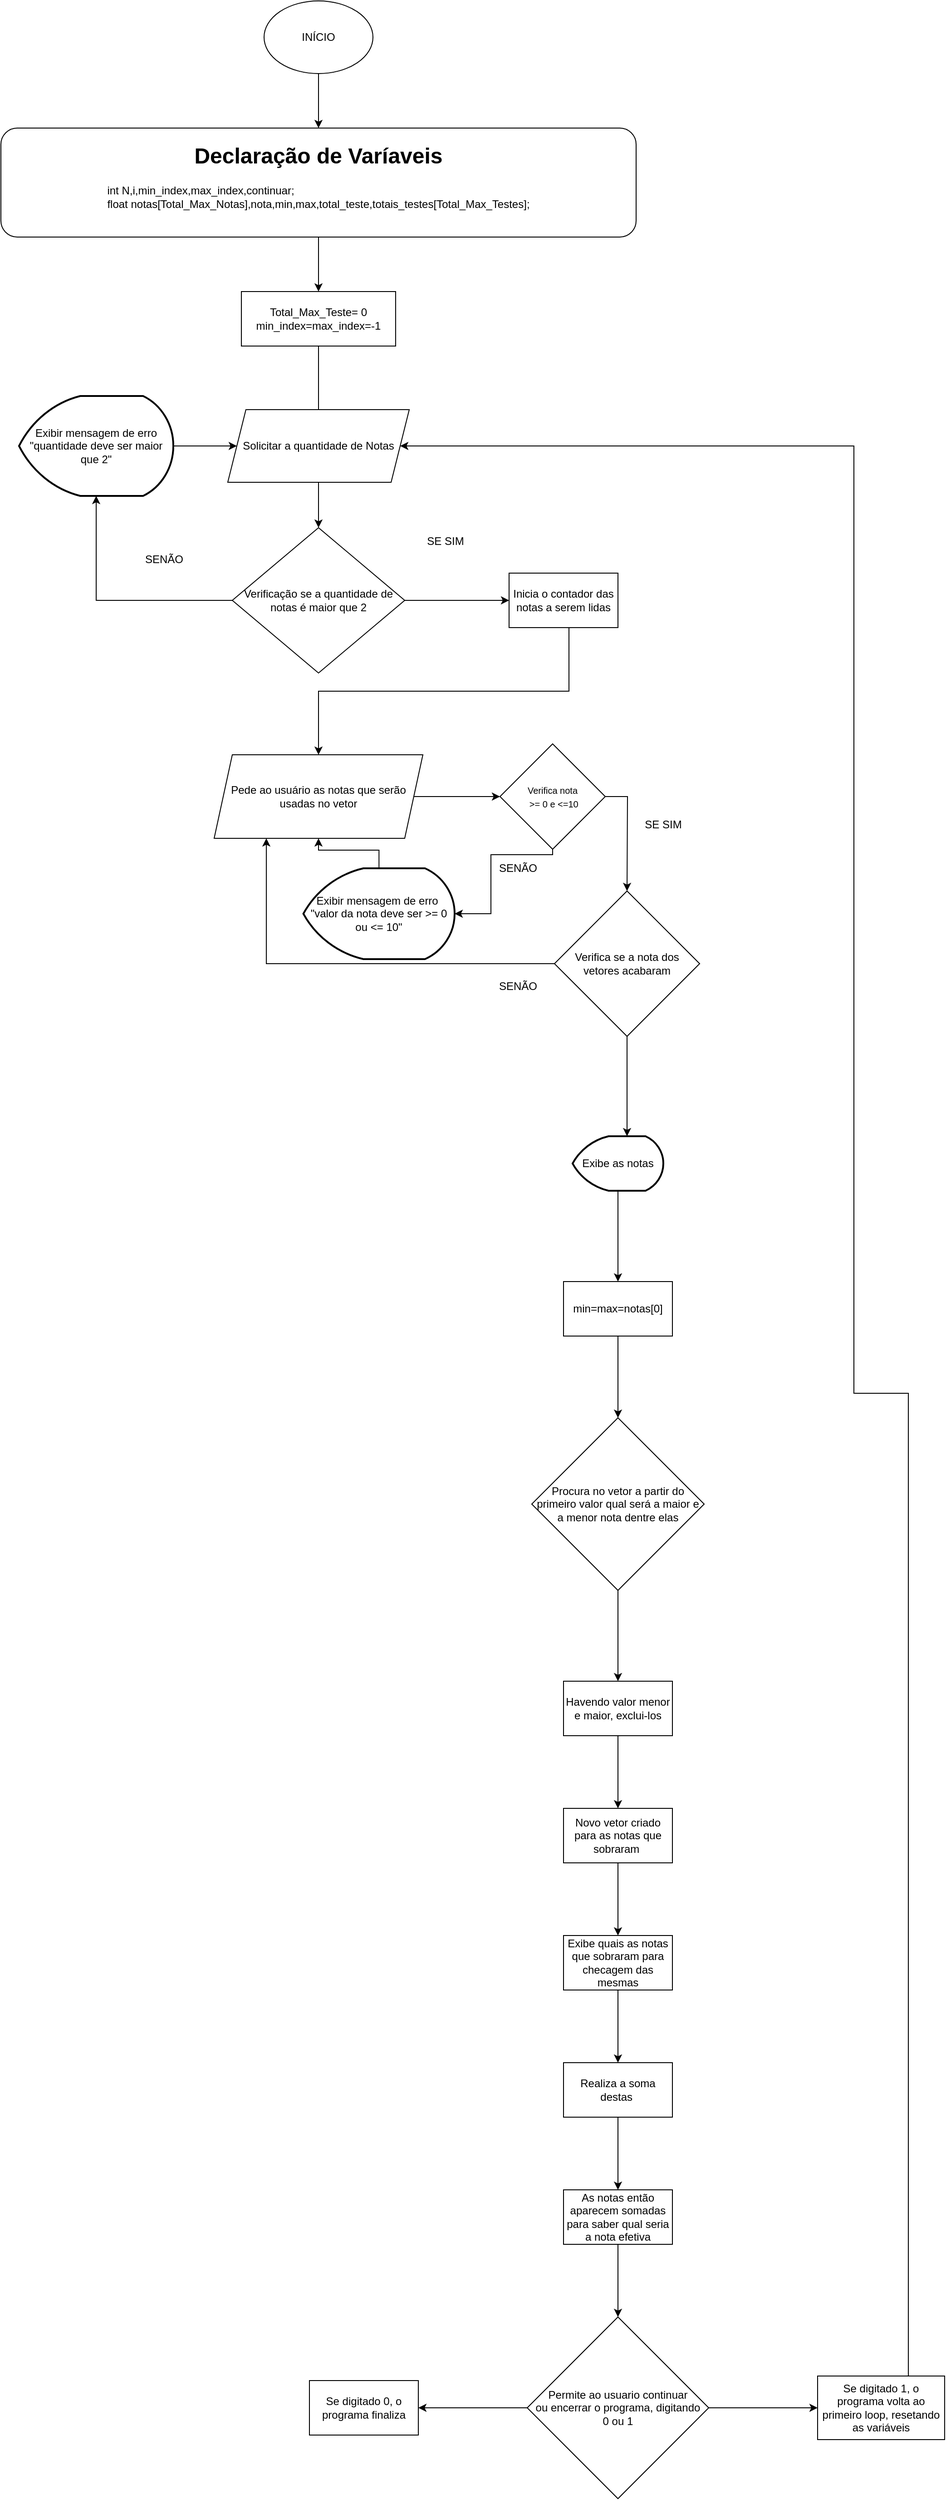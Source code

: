 <mxfile version="24.7.7">
  <diagram name="Página-1" id="VfPZrtI-95Eq45-_cqF9">
    <mxGraphModel dx="2424" dy="1019" grid="1" gridSize="10" guides="1" tooltips="1" connect="1" arrows="1" fold="1" page="1" pageScale="1" pageWidth="827" pageHeight="1169" math="0" shadow="0">
      <root>
        <mxCell id="0" />
        <mxCell id="1" parent="0" />
        <mxCell id="VVUEWYeaHn3VKLHuGVXk-3" style="edgeStyle=orthogonalEdgeStyle;rounded=0;orthogonalLoop=1;jettySize=auto;html=1;entryX=0.5;entryY=0;entryDx=0;entryDy=0;" edge="1" parent="1" source="VVUEWYeaHn3VKLHuGVXk-1" target="VVUEWYeaHn3VKLHuGVXk-2">
          <mxGeometry relative="1" as="geometry" />
        </mxCell>
        <mxCell id="VVUEWYeaHn3VKLHuGVXk-1" value="INÍCIO" style="ellipse;whiteSpace=wrap;html=1;" vertex="1" parent="1">
          <mxGeometry x="-110" y="140" width="120" height="80" as="geometry" />
        </mxCell>
        <mxCell id="VVUEWYeaHn3VKLHuGVXk-5" style="edgeStyle=orthogonalEdgeStyle;rounded=0;orthogonalLoop=1;jettySize=auto;html=1;entryX=0.5;entryY=0;entryDx=0;entryDy=0;" edge="1" parent="1" source="VVUEWYeaHn3VKLHuGVXk-2" target="VVUEWYeaHn3VKLHuGVXk-4">
          <mxGeometry relative="1" as="geometry" />
        </mxCell>
        <mxCell id="VVUEWYeaHn3VKLHuGVXk-2" value="&lt;h1&gt;Declaração de Varíaveis&lt;/h1&gt;&lt;div style=&quot;text-align: left;&quot;&gt;&lt;div&gt;int N,i,min_index,max_index,continuar;&lt;/div&gt;&lt;div&gt;float notas[Total_Max_Notas],nota,min,max,total_teste,totais_testes[Total_Max_Testes];&lt;/div&gt;&lt;/div&gt;&lt;div&gt;&lt;br&gt;&lt;/div&gt;&lt;div&gt;&lt;br&gt;&lt;/div&gt;" style="rounded=1;whiteSpace=wrap;html=1;" vertex="1" parent="1">
          <mxGeometry x="-400" y="280" width="700" height="120" as="geometry" />
        </mxCell>
        <mxCell id="VVUEWYeaHn3VKLHuGVXk-6" style="edgeStyle=orthogonalEdgeStyle;rounded=0;orthogonalLoop=1;jettySize=auto;html=1;" edge="1" parent="1" source="VVUEWYeaHn3VKLHuGVXk-4">
          <mxGeometry relative="1" as="geometry">
            <mxPoint x="-50" y="600" as="targetPoint" />
          </mxGeometry>
        </mxCell>
        <mxCell id="VVUEWYeaHn3VKLHuGVXk-4" value="Total_Max_Teste= 0&lt;br&gt;min_index=max_index=-1" style="rounded=0;whiteSpace=wrap;html=1;" vertex="1" parent="1">
          <mxGeometry x="-135" y="460" width="170" height="60" as="geometry" />
        </mxCell>
        <mxCell id="VVUEWYeaHn3VKLHuGVXk-9" style="edgeStyle=orthogonalEdgeStyle;rounded=0;orthogonalLoop=1;jettySize=auto;html=1;entryX=0.5;entryY=0;entryDx=0;entryDy=0;" edge="1" parent="1" source="VVUEWYeaHn3VKLHuGVXk-7" target="VVUEWYeaHn3VKLHuGVXk-8">
          <mxGeometry relative="1" as="geometry" />
        </mxCell>
        <mxCell id="VVUEWYeaHn3VKLHuGVXk-7" value="Solicitar a quantidade de Notas" style="shape=parallelogram;perimeter=parallelogramPerimeter;whiteSpace=wrap;html=1;fixedSize=1;" vertex="1" parent="1">
          <mxGeometry x="-150" y="590" width="200" height="80" as="geometry" />
        </mxCell>
        <mxCell id="VVUEWYeaHn3VKLHuGVXk-17" style="edgeStyle=orthogonalEdgeStyle;rounded=0;orthogonalLoop=1;jettySize=auto;html=1;" edge="1" parent="1" source="VVUEWYeaHn3VKLHuGVXk-8">
          <mxGeometry relative="1" as="geometry">
            <mxPoint x="160" y="800" as="targetPoint" />
          </mxGeometry>
        </mxCell>
        <mxCell id="VVUEWYeaHn3VKLHuGVXk-8" value="Verificação se a quantidade de notas é maior que 2" style="rhombus;whiteSpace=wrap;html=1;" vertex="1" parent="1">
          <mxGeometry x="-145" y="720" width="190" height="160" as="geometry" />
        </mxCell>
        <mxCell id="VVUEWYeaHn3VKLHuGVXk-14" style="edgeStyle=orthogonalEdgeStyle;rounded=0;orthogonalLoop=1;jettySize=auto;html=1;entryX=0;entryY=0.5;entryDx=0;entryDy=0;" edge="1" parent="1" source="VVUEWYeaHn3VKLHuGVXk-11" target="VVUEWYeaHn3VKLHuGVXk-7">
          <mxGeometry relative="1" as="geometry" />
        </mxCell>
        <mxCell id="VVUEWYeaHn3VKLHuGVXk-11" value="Exibir mensagem de erro&lt;div&gt;&quot;quantidade deve ser maior que 2&quot;&lt;/div&gt;" style="strokeWidth=2;html=1;shape=mxgraph.flowchart.display;whiteSpace=wrap;" vertex="1" parent="1">
          <mxGeometry x="-380" y="575" width="170" height="110" as="geometry" />
        </mxCell>
        <mxCell id="VVUEWYeaHn3VKLHuGVXk-13" style="edgeStyle=orthogonalEdgeStyle;rounded=0;orthogonalLoop=1;jettySize=auto;html=1;entryX=0.5;entryY=1;entryDx=0;entryDy=0;entryPerimeter=0;" edge="1" parent="1" source="VVUEWYeaHn3VKLHuGVXk-8" target="VVUEWYeaHn3VKLHuGVXk-11">
          <mxGeometry relative="1" as="geometry" />
        </mxCell>
        <mxCell id="VVUEWYeaHn3VKLHuGVXk-15" value="SENÃO" style="text;html=1;align=center;verticalAlign=middle;whiteSpace=wrap;rounded=0;" vertex="1" parent="1">
          <mxGeometry x="-250" y="740" width="60" height="30" as="geometry" />
        </mxCell>
        <mxCell id="VVUEWYeaHn3VKLHuGVXk-16" value="SE SIM" style="text;html=1;align=center;verticalAlign=middle;whiteSpace=wrap;rounded=0;" vertex="1" parent="1">
          <mxGeometry x="60" y="720" width="60" height="30" as="geometry" />
        </mxCell>
        <mxCell id="VVUEWYeaHn3VKLHuGVXk-21" style="edgeStyle=orthogonalEdgeStyle;rounded=0;orthogonalLoop=1;jettySize=auto;html=1;" edge="1" parent="1" target="VVUEWYeaHn3VKLHuGVXk-20">
          <mxGeometry relative="1" as="geometry">
            <mxPoint x="140" y="950" as="targetPoint" />
            <mxPoint x="225" y="830" as="sourcePoint" />
            <Array as="points">
              <mxPoint x="226" y="830" />
              <mxPoint x="226" y="900" />
              <mxPoint x="-50" y="900" />
              <mxPoint x="-50" y="996" />
            </Array>
          </mxGeometry>
        </mxCell>
        <mxCell id="VVUEWYeaHn3VKLHuGVXk-18" value="Inicia o contador das notas a serem lidas" style="rounded=0;whiteSpace=wrap;html=1;" vertex="1" parent="1">
          <mxGeometry x="160" y="770" width="120" height="60" as="geometry" />
        </mxCell>
        <mxCell id="VVUEWYeaHn3VKLHuGVXk-24" style="edgeStyle=orthogonalEdgeStyle;rounded=0;orthogonalLoop=1;jettySize=auto;html=1;entryX=0;entryY=0.5;entryDx=0;entryDy=0;" edge="1" parent="1" source="VVUEWYeaHn3VKLHuGVXk-20" target="VVUEWYeaHn3VKLHuGVXk-23">
          <mxGeometry relative="1" as="geometry" />
        </mxCell>
        <mxCell id="VVUEWYeaHn3VKLHuGVXk-20" value="Pede ao usuário as notas que serão usadas no vetor" style="shape=parallelogram;perimeter=parallelogramPerimeter;whiteSpace=wrap;html=1;fixedSize=1;" vertex="1" parent="1">
          <mxGeometry x="-165" y="970" width="230" height="92" as="geometry" />
        </mxCell>
        <mxCell id="VVUEWYeaHn3VKLHuGVXk-27" style="edgeStyle=orthogonalEdgeStyle;rounded=0;orthogonalLoop=1;jettySize=auto;html=1;" edge="1" parent="1" source="VVUEWYeaHn3VKLHuGVXk-23">
          <mxGeometry relative="1" as="geometry">
            <mxPoint x="290" y="1120" as="targetPoint" />
          </mxGeometry>
        </mxCell>
        <mxCell id="VVUEWYeaHn3VKLHuGVXk-23" value="&lt;font style=&quot;font-size: 10px;&quot;&gt;Verifica nota&lt;/font&gt;&lt;div&gt;&lt;font style=&quot;font-size: 10px;&quot;&gt;&amp;nbsp;&amp;gt;= 0 e &amp;lt;=10&lt;/font&gt;&lt;/div&gt;" style="rhombus;whiteSpace=wrap;html=1;" vertex="1" parent="1">
          <mxGeometry x="150" y="958" width="116" height="116" as="geometry" />
        </mxCell>
        <mxCell id="VVUEWYeaHn3VKLHuGVXk-25" value="SE SIM" style="text;html=1;align=center;verticalAlign=middle;whiteSpace=wrap;rounded=0;" vertex="1" parent="1">
          <mxGeometry x="300" y="1032" width="60" height="30" as="geometry" />
        </mxCell>
        <mxCell id="VVUEWYeaHn3VKLHuGVXk-30" style="edgeStyle=orthogonalEdgeStyle;rounded=0;orthogonalLoop=1;jettySize=auto;html=1;entryX=0.25;entryY=1;entryDx=0;entryDy=0;" edge="1" parent="1" source="VVUEWYeaHn3VKLHuGVXk-29" target="VVUEWYeaHn3VKLHuGVXk-20">
          <mxGeometry relative="1" as="geometry">
            <mxPoint x="-50" y="1190" as="targetPoint" />
          </mxGeometry>
        </mxCell>
        <mxCell id="VVUEWYeaHn3VKLHuGVXk-33" style="edgeStyle=orthogonalEdgeStyle;rounded=0;orthogonalLoop=1;jettySize=auto;html=1;" edge="1" parent="1" source="VVUEWYeaHn3VKLHuGVXk-29">
          <mxGeometry relative="1" as="geometry">
            <mxPoint x="290" y="1390" as="targetPoint" />
          </mxGeometry>
        </mxCell>
        <mxCell id="VVUEWYeaHn3VKLHuGVXk-29" value="Verifica se a nota dos&lt;div&gt;vetores acabaram&lt;/div&gt;" style="rhombus;whiteSpace=wrap;html=1;" vertex="1" parent="1">
          <mxGeometry x="210" y="1120" width="160" height="160" as="geometry" />
        </mxCell>
        <mxCell id="VVUEWYeaHn3VKLHuGVXk-31" value="SENÃO" style="text;html=1;align=center;verticalAlign=middle;whiteSpace=wrap;rounded=0;" vertex="1" parent="1">
          <mxGeometry x="140" y="1080" width="60" height="30" as="geometry" />
        </mxCell>
        <mxCell id="VVUEWYeaHn3VKLHuGVXk-32" value="SENÃO" style="text;html=1;align=center;verticalAlign=middle;whiteSpace=wrap;rounded=0;" vertex="1" parent="1">
          <mxGeometry x="140" y="1210" width="60" height="30" as="geometry" />
        </mxCell>
        <mxCell id="VVUEWYeaHn3VKLHuGVXk-35" style="edgeStyle=orthogonalEdgeStyle;rounded=0;orthogonalLoop=1;jettySize=auto;html=1;" edge="1" parent="1" source="VVUEWYeaHn3VKLHuGVXk-34">
          <mxGeometry relative="1" as="geometry">
            <mxPoint x="280" y="1550" as="targetPoint" />
          </mxGeometry>
        </mxCell>
        <mxCell id="VVUEWYeaHn3VKLHuGVXk-34" value="Exibe as notas" style="strokeWidth=2;html=1;shape=mxgraph.flowchart.display;whiteSpace=wrap;" vertex="1" parent="1">
          <mxGeometry x="230" y="1390" width="100" height="60" as="geometry" />
        </mxCell>
        <mxCell id="VVUEWYeaHn3VKLHuGVXk-39" value="" style="edgeStyle=orthogonalEdgeStyle;rounded=0;orthogonalLoop=1;jettySize=auto;html=1;" edge="1" parent="1" source="VVUEWYeaHn3VKLHuGVXk-36">
          <mxGeometry relative="1" as="geometry">
            <mxPoint x="280.0" y="1700" as="targetPoint" />
          </mxGeometry>
        </mxCell>
        <mxCell id="VVUEWYeaHn3VKLHuGVXk-36" value="min=max=notas[0]" style="rounded=0;whiteSpace=wrap;html=1;" vertex="1" parent="1">
          <mxGeometry x="220" y="1550" width="120" height="60" as="geometry" />
        </mxCell>
        <mxCell id="VVUEWYeaHn3VKLHuGVXk-42" value="" style="edgeStyle=orthogonalEdgeStyle;rounded=0;orthogonalLoop=1;jettySize=auto;html=1;" edge="1" parent="1" source="VVUEWYeaHn3VKLHuGVXk-38" target="VVUEWYeaHn3VKLHuGVXk-41">
          <mxGeometry relative="1" as="geometry" />
        </mxCell>
        <mxCell id="VVUEWYeaHn3VKLHuGVXk-38" value="Procura no vetor a partir do primeiro valor qual será a maior e a menor nota dentre elas" style="rhombus;whiteSpace=wrap;html=1;rounded=0;" vertex="1" parent="1">
          <mxGeometry x="185" y="1700" width="190" height="190" as="geometry" />
        </mxCell>
        <mxCell id="VVUEWYeaHn3VKLHuGVXk-45" value="" style="edgeStyle=orthogonalEdgeStyle;rounded=0;orthogonalLoop=1;jettySize=auto;html=1;" edge="1" parent="1" source="VVUEWYeaHn3VKLHuGVXk-41" target="VVUEWYeaHn3VKLHuGVXk-44">
          <mxGeometry relative="1" as="geometry" />
        </mxCell>
        <mxCell id="VVUEWYeaHn3VKLHuGVXk-41" value="Havendo valor menor e maior, exclui-los" style="whiteSpace=wrap;html=1;rounded=0;" vertex="1" parent="1">
          <mxGeometry x="220" y="1990" width="120" height="60" as="geometry" />
        </mxCell>
        <mxCell id="VVUEWYeaHn3VKLHuGVXk-47" value="" style="edgeStyle=orthogonalEdgeStyle;rounded=0;orthogonalLoop=1;jettySize=auto;html=1;" edge="1" parent="1" source="VVUEWYeaHn3VKLHuGVXk-44" target="VVUEWYeaHn3VKLHuGVXk-46">
          <mxGeometry relative="1" as="geometry" />
        </mxCell>
        <mxCell id="VVUEWYeaHn3VKLHuGVXk-44" value="Novo vetor criado para as notas que sobraram&amp;nbsp;" style="whiteSpace=wrap;html=1;rounded=0;" vertex="1" parent="1">
          <mxGeometry x="220" y="2130" width="120" height="60" as="geometry" />
        </mxCell>
        <mxCell id="VVUEWYeaHn3VKLHuGVXk-49" value="" style="edgeStyle=orthogonalEdgeStyle;rounded=0;orthogonalLoop=1;jettySize=auto;html=1;" edge="1" parent="1" source="VVUEWYeaHn3VKLHuGVXk-46" target="VVUEWYeaHn3VKLHuGVXk-48">
          <mxGeometry relative="1" as="geometry" />
        </mxCell>
        <mxCell id="VVUEWYeaHn3VKLHuGVXk-46" value="Exibe quais as notas que sobraram para checagem das mesmas" style="whiteSpace=wrap;html=1;rounded=0;" vertex="1" parent="1">
          <mxGeometry x="220" y="2270" width="120" height="60" as="geometry" />
        </mxCell>
        <mxCell id="VVUEWYeaHn3VKLHuGVXk-52" value="" style="edgeStyle=orthogonalEdgeStyle;rounded=0;orthogonalLoop=1;jettySize=auto;html=1;" edge="1" parent="1" source="VVUEWYeaHn3VKLHuGVXk-48" target="VVUEWYeaHn3VKLHuGVXk-51">
          <mxGeometry relative="1" as="geometry" />
        </mxCell>
        <mxCell id="VVUEWYeaHn3VKLHuGVXk-48" value="Realiza a soma destas&amp;nbsp;" style="whiteSpace=wrap;html=1;rounded=0;" vertex="1" parent="1">
          <mxGeometry x="220" y="2410" width="120" height="60" as="geometry" />
        </mxCell>
        <mxCell id="VVUEWYeaHn3VKLHuGVXk-55" value="" style="edgeStyle=orthogonalEdgeStyle;rounded=0;orthogonalLoop=1;jettySize=auto;html=1;" edge="1" parent="1" source="VVUEWYeaHn3VKLHuGVXk-51" target="VVUEWYeaHn3VKLHuGVXk-54">
          <mxGeometry relative="1" as="geometry" />
        </mxCell>
        <mxCell id="VVUEWYeaHn3VKLHuGVXk-51" value="As notas então aparecem somadas para saber qual seria a nota efetiva" style="whiteSpace=wrap;html=1;rounded=0;" vertex="1" parent="1">
          <mxGeometry x="220" y="2550" width="120" height="60" as="geometry" />
        </mxCell>
        <mxCell id="VVUEWYeaHn3VKLHuGVXk-57" value="" style="edgeStyle=orthogonalEdgeStyle;rounded=0;orthogonalLoop=1;jettySize=auto;html=1;" edge="1" parent="1" source="VVUEWYeaHn3VKLHuGVXk-54" target="VVUEWYeaHn3VKLHuGVXk-56">
          <mxGeometry relative="1" as="geometry" />
        </mxCell>
        <mxCell id="VVUEWYeaHn3VKLHuGVXk-60" value="" style="edgeStyle=orthogonalEdgeStyle;rounded=0;orthogonalLoop=1;jettySize=auto;html=1;" edge="1" parent="1" source="VVUEWYeaHn3VKLHuGVXk-54" target="VVUEWYeaHn3VKLHuGVXk-59">
          <mxGeometry relative="1" as="geometry" />
        </mxCell>
        <mxCell id="VVUEWYeaHn3VKLHuGVXk-54" value="Permite ao usuario continuar&lt;div&gt;ou encerrar o programa, digitando&lt;/div&gt;&lt;div&gt;0 ou 1&lt;/div&gt;" style="rhombus;whiteSpace=wrap;html=1;rounded=0;" vertex="1" parent="1">
          <mxGeometry x="180" y="2690" width="200" height="200" as="geometry" />
        </mxCell>
        <mxCell id="VVUEWYeaHn3VKLHuGVXk-56" value="Se digitado 0, o programa finaliza" style="whiteSpace=wrap;html=1;rounded=0;" vertex="1" parent="1">
          <mxGeometry x="-60" y="2760" width="120" height="60" as="geometry" />
        </mxCell>
        <mxCell id="VVUEWYeaHn3VKLHuGVXk-61" style="edgeStyle=orthogonalEdgeStyle;rounded=0;orthogonalLoop=1;jettySize=auto;html=1;entryX=1;entryY=0.5;entryDx=0;entryDy=0;" edge="1" parent="1" target="VVUEWYeaHn3VKLHuGVXk-7">
          <mxGeometry relative="1" as="geometry">
            <mxPoint x="70" y="630" as="targetPoint" />
            <mxPoint x="600.0" y="2755" as="sourcePoint" />
            <Array as="points">
              <mxPoint x="600" y="1673" />
              <mxPoint x="540" y="1673" />
              <mxPoint x="540" y="630" />
            </Array>
          </mxGeometry>
        </mxCell>
        <mxCell id="VVUEWYeaHn3VKLHuGVXk-59" value="Se digitado 1, o programa volta ao primeiro loop, resetando as variáveis" style="whiteSpace=wrap;html=1;rounded=0;" vertex="1" parent="1">
          <mxGeometry x="500" y="2755" width="140" height="70" as="geometry" />
        </mxCell>
        <mxCell id="VVUEWYeaHn3VKLHuGVXk-72" style="edgeStyle=orthogonalEdgeStyle;rounded=0;orthogonalLoop=1;jettySize=auto;html=1;entryX=0.5;entryY=1;entryDx=0;entryDy=0;" edge="1" parent="1" source="VVUEWYeaHn3VKLHuGVXk-70" target="VVUEWYeaHn3VKLHuGVXk-20">
          <mxGeometry relative="1" as="geometry" />
        </mxCell>
        <mxCell id="VVUEWYeaHn3VKLHuGVXk-70" value="Exibir mensagem de erro&amp;nbsp; &quot;valor da nota deve ser &amp;gt;= 0 ou &amp;lt;= 10&quot;" style="strokeWidth=2;html=1;shape=mxgraph.flowchart.display;whiteSpace=wrap;" vertex="1" parent="1">
          <mxGeometry x="-66.67" y="1095" width="166.67" height="100" as="geometry" />
        </mxCell>
        <mxCell id="VVUEWYeaHn3VKLHuGVXk-71" style="edgeStyle=orthogonalEdgeStyle;rounded=0;orthogonalLoop=1;jettySize=auto;html=1;entryX=1;entryY=0.5;entryDx=0;entryDy=0;entryPerimeter=0;" edge="1" parent="1" source="VVUEWYeaHn3VKLHuGVXk-23" target="VVUEWYeaHn3VKLHuGVXk-70">
          <mxGeometry relative="1" as="geometry">
            <Array as="points">
              <mxPoint x="208" y="1080" />
              <mxPoint x="140" y="1080" />
              <mxPoint x="140" y="1145" />
            </Array>
          </mxGeometry>
        </mxCell>
      </root>
    </mxGraphModel>
  </diagram>
</mxfile>
